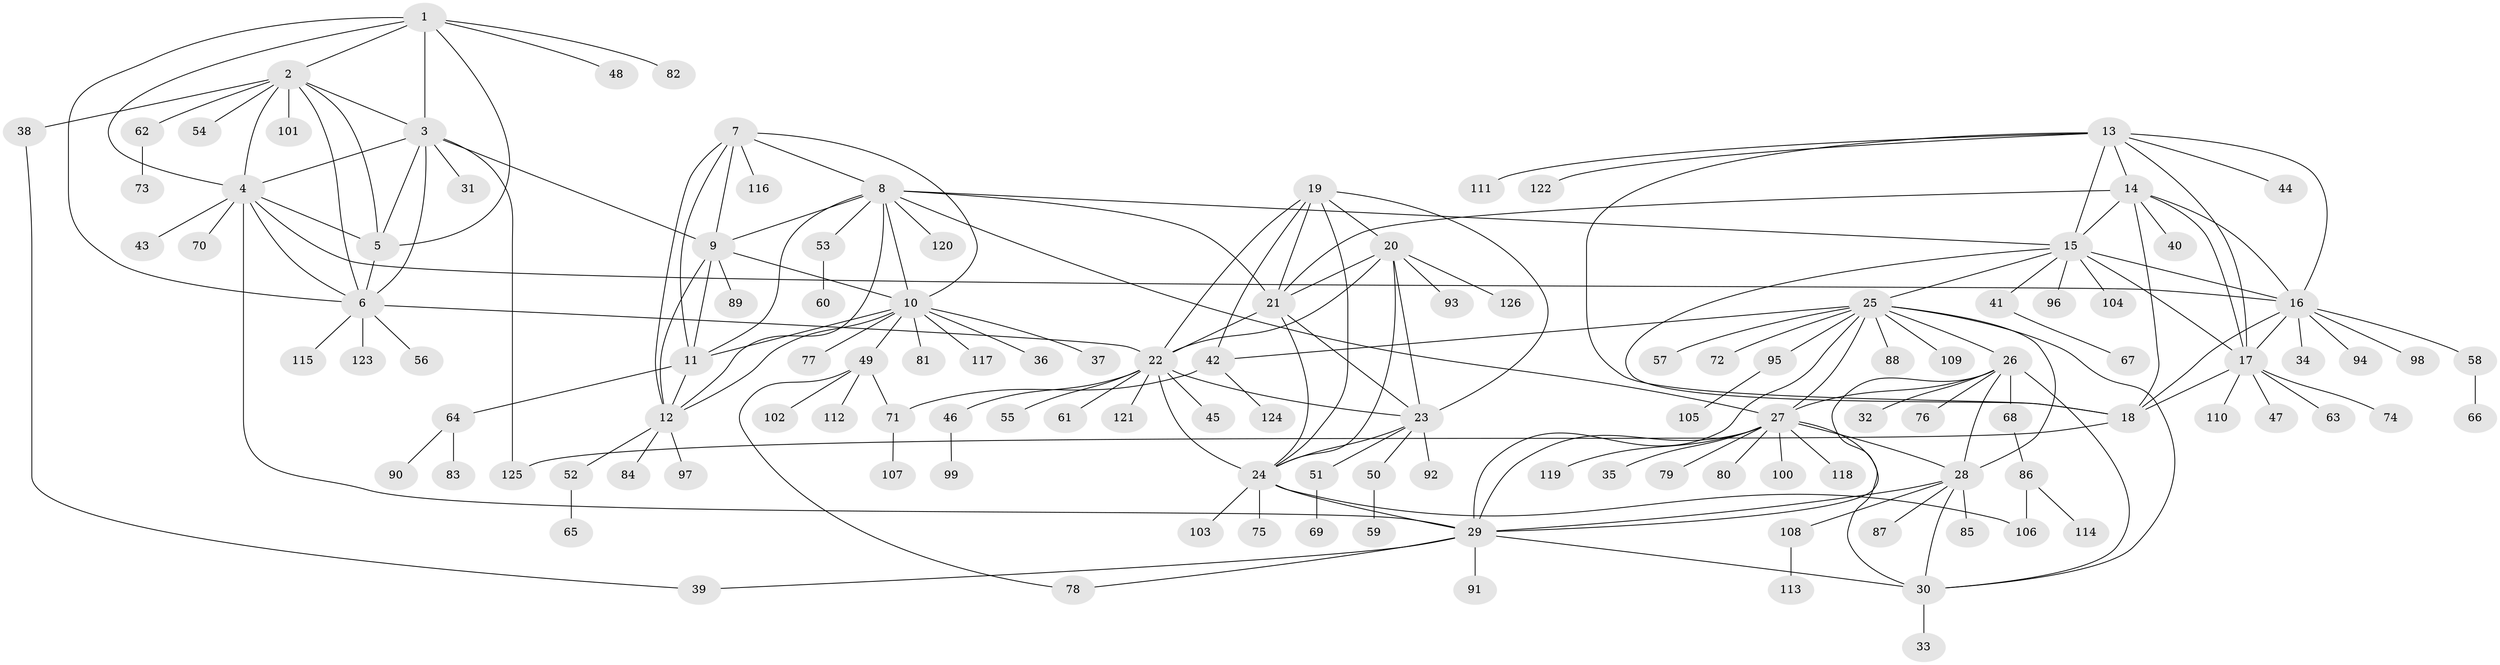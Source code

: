 // coarse degree distribution, {9: 0.010309278350515464, 7: 0.020618556701030927, 5: 0.041237113402061855, 11: 0.010309278350515464, 8: 0.041237113402061855, 6: 0.030927835051546393, 12: 0.020618556701030927, 4: 0.030927835051546393, 13: 0.010309278350515464, 10: 0.010309278350515464, 1: 0.6494845360824743, 2: 0.10309278350515463, 3: 0.020618556701030927}
// Generated by graph-tools (version 1.1) at 2025/52/02/27/25 19:52:15]
// undirected, 126 vertices, 187 edges
graph export_dot {
graph [start="1"]
  node [color=gray90,style=filled];
  1;
  2;
  3;
  4;
  5;
  6;
  7;
  8;
  9;
  10;
  11;
  12;
  13;
  14;
  15;
  16;
  17;
  18;
  19;
  20;
  21;
  22;
  23;
  24;
  25;
  26;
  27;
  28;
  29;
  30;
  31;
  32;
  33;
  34;
  35;
  36;
  37;
  38;
  39;
  40;
  41;
  42;
  43;
  44;
  45;
  46;
  47;
  48;
  49;
  50;
  51;
  52;
  53;
  54;
  55;
  56;
  57;
  58;
  59;
  60;
  61;
  62;
  63;
  64;
  65;
  66;
  67;
  68;
  69;
  70;
  71;
  72;
  73;
  74;
  75;
  76;
  77;
  78;
  79;
  80;
  81;
  82;
  83;
  84;
  85;
  86;
  87;
  88;
  89;
  90;
  91;
  92;
  93;
  94;
  95;
  96;
  97;
  98;
  99;
  100;
  101;
  102;
  103;
  104;
  105;
  106;
  107;
  108;
  109;
  110;
  111;
  112;
  113;
  114;
  115;
  116;
  117;
  118;
  119;
  120;
  121;
  122;
  123;
  124;
  125;
  126;
  1 -- 2;
  1 -- 3;
  1 -- 4;
  1 -- 5;
  1 -- 6;
  1 -- 48;
  1 -- 82;
  2 -- 3;
  2 -- 4;
  2 -- 5;
  2 -- 6;
  2 -- 38;
  2 -- 54;
  2 -- 62;
  2 -- 101;
  3 -- 4;
  3 -- 5;
  3 -- 6;
  3 -- 9;
  3 -- 31;
  3 -- 125;
  4 -- 5;
  4 -- 6;
  4 -- 16;
  4 -- 29;
  4 -- 43;
  4 -- 70;
  5 -- 6;
  6 -- 22;
  6 -- 56;
  6 -- 115;
  6 -- 123;
  7 -- 8;
  7 -- 9;
  7 -- 10;
  7 -- 11;
  7 -- 12;
  7 -- 116;
  8 -- 9;
  8 -- 10;
  8 -- 11;
  8 -- 12;
  8 -- 15;
  8 -- 21;
  8 -- 27;
  8 -- 53;
  8 -- 120;
  9 -- 10;
  9 -- 11;
  9 -- 12;
  9 -- 89;
  10 -- 11;
  10 -- 12;
  10 -- 36;
  10 -- 37;
  10 -- 49;
  10 -- 77;
  10 -- 81;
  10 -- 117;
  11 -- 12;
  11 -- 64;
  12 -- 52;
  12 -- 84;
  12 -- 97;
  13 -- 14;
  13 -- 15;
  13 -- 16;
  13 -- 17;
  13 -- 18;
  13 -- 44;
  13 -- 111;
  13 -- 122;
  14 -- 15;
  14 -- 16;
  14 -- 17;
  14 -- 18;
  14 -- 21;
  14 -- 40;
  15 -- 16;
  15 -- 17;
  15 -- 18;
  15 -- 25;
  15 -- 41;
  15 -- 96;
  15 -- 104;
  16 -- 17;
  16 -- 18;
  16 -- 34;
  16 -- 58;
  16 -- 94;
  16 -- 98;
  17 -- 18;
  17 -- 47;
  17 -- 63;
  17 -- 74;
  17 -- 110;
  18 -- 125;
  19 -- 20;
  19 -- 21;
  19 -- 22;
  19 -- 23;
  19 -- 24;
  19 -- 42;
  20 -- 21;
  20 -- 22;
  20 -- 23;
  20 -- 24;
  20 -- 93;
  20 -- 126;
  21 -- 22;
  21 -- 23;
  21 -- 24;
  22 -- 23;
  22 -- 24;
  22 -- 45;
  22 -- 46;
  22 -- 55;
  22 -- 61;
  22 -- 121;
  23 -- 24;
  23 -- 50;
  23 -- 51;
  23 -- 92;
  24 -- 29;
  24 -- 75;
  24 -- 103;
  24 -- 106;
  25 -- 26;
  25 -- 27;
  25 -- 28;
  25 -- 29;
  25 -- 30;
  25 -- 42;
  25 -- 57;
  25 -- 72;
  25 -- 88;
  25 -- 95;
  25 -- 109;
  26 -- 27;
  26 -- 28;
  26 -- 29;
  26 -- 30;
  26 -- 32;
  26 -- 68;
  26 -- 76;
  27 -- 28;
  27 -- 29;
  27 -- 30;
  27 -- 35;
  27 -- 79;
  27 -- 80;
  27 -- 100;
  27 -- 118;
  27 -- 119;
  28 -- 29;
  28 -- 30;
  28 -- 85;
  28 -- 87;
  28 -- 108;
  29 -- 30;
  29 -- 39;
  29 -- 78;
  29 -- 91;
  30 -- 33;
  38 -- 39;
  41 -- 67;
  42 -- 71;
  42 -- 124;
  46 -- 99;
  49 -- 71;
  49 -- 78;
  49 -- 102;
  49 -- 112;
  50 -- 59;
  51 -- 69;
  52 -- 65;
  53 -- 60;
  58 -- 66;
  62 -- 73;
  64 -- 83;
  64 -- 90;
  68 -- 86;
  71 -- 107;
  86 -- 106;
  86 -- 114;
  95 -- 105;
  108 -- 113;
}
